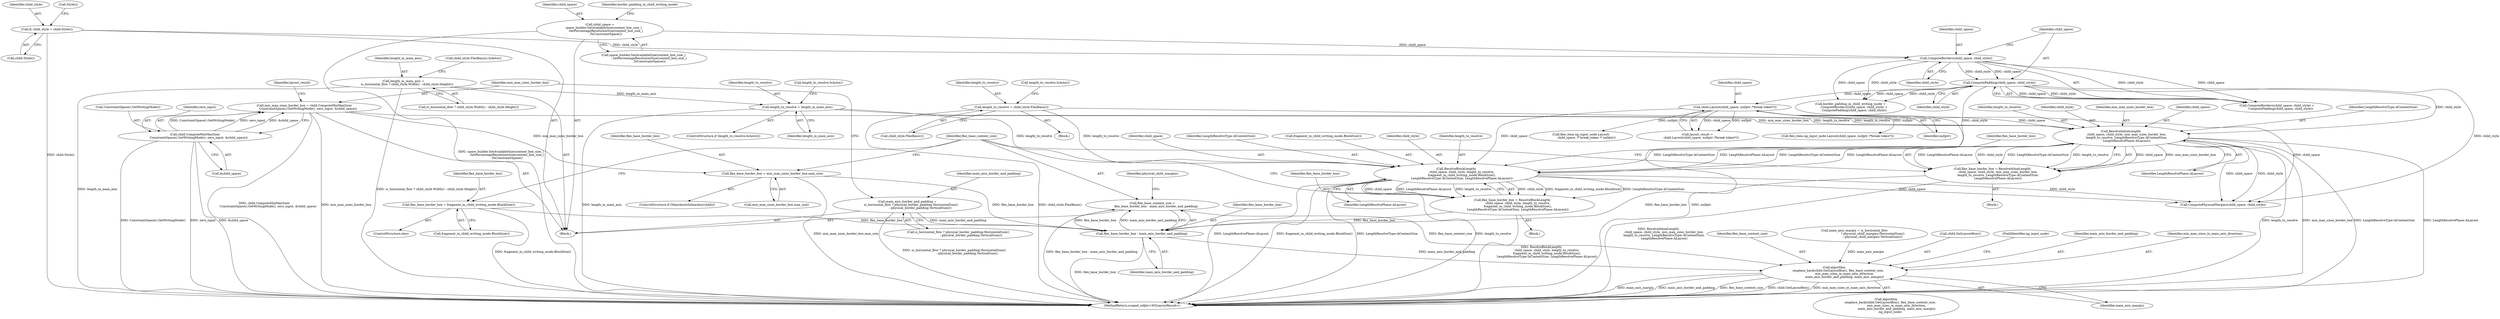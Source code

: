 digraph "0_Chrome_69ec52bd0b32622770a25952386596ccb4ad6434@API" {
"1000284" [label="(Call,flex_base_content_size =\n        flex_base_border_box - main_axis_border_and_padding)"];
"1000286" [label="(Call,flex_base_border_box - main_axis_border_and_padding)"];
"1000236" [label="(Call,flex_base_border_box = min_max_sizes_border_box.max_size)"];
"1000206" [label="(Call,min_max_sizes_border_box = child.ComputeMinMaxSize(\n        ConstraintSpace().GetWritingMode(), zero_input, &child_space))"];
"1000208" [label="(Call,child.ComputeMinMaxSize(\n        ConstraintSpace().GetWritingMode(), zero_input, &child_space))"];
"1000274" [label="(Call,flex_base_border_box = ResolveBlockLength(\n            child_space, child_style, length_to_resolve,\n            fragment_in_child_writing_mode.BlockSize(),\n            LengthResolveType::kContentSize, LengthResolvePhase::kLayout))"];
"1000276" [label="(Call,ResolveBlockLength(\n            child_space, child_style, length_to_resolve,\n            fragment_in_child_writing_mode.BlockSize(),\n            LengthResolveType::kContentSize, LengthResolvePhase::kLayout))"];
"1000216" [label="(Call,child.Layout(child_space, nullptr /*break token*/))"];
"1000193" [label="(Call,ComputePadding(child_space, child_style))"];
"1000190" [label="(Call,ComputeBorders(child_space, child_style))"];
"1000183" [label="(Call,child_space =\n        space_builder.SetAvailableSize(content_box_size_)\n            .SetPercentageResolutionSize(content_box_size_)\n            .ToConstraintSpace())"];
"1000173" [label="(Call,& child_style = child.Style())"];
"1000253" [label="(Call,length_to_resolve = length_in_main_axis)"];
"1000222" [label="(Call,length_in_main_axis =\n        is_horizontal_flow ? child_style.Width() : child_style.Height())"];
"1000248" [label="(Call,length_to_resolve = child_style.FlexBasis())"];
"1000265" [label="(Call,ResolveInlineLength(\n            child_space, child_style, min_max_sizes_border_box,\n            length_to_resolve, LengthResolveType::kContentSize,\n            LengthResolvePhase::kLayout))"];
"1000263" [label="(Call,flex_base_border_box = ResolveInlineLength(\n            child_space, child_style, min_max_sizes_border_box,\n            length_to_resolve, LengthResolveType::kContentSize,\n            LengthResolvePhase::kLayout))"];
"1000242" [label="(Call,flex_base_border_box = fragment_in_child_writing_mode.BlockSize())"];
"1000198" [label="(Call,main_axis_border_and_padding =\n        is_horizontal_flow ? physical_border_padding.HorizontalSum()\n                           : physical_border_padding.VerticalSum())"];
"1000305" [label="(Call,algorithm\n        .emplace_back(child.GetLayoutBox(), flex_base_content_size,\n                      min_max_sizes_in_main_axis_direction,\n                      main_axis_border_and_padding, main_axis_margin))"];
"1000307" [label="(Identifier,flex_base_content_size)"];
"1000193" [label="(Call,ComputePadding(child_space, child_style))"];
"1000287" [label="(Identifier,flex_base_border_box)"];
"1000277" [label="(Identifier,child_space)"];
"1000184" [label="(Identifier,child_space)"];
"1000233" [label="(ControlStructure,if (MainAxisIsInlineAxis(child)))"];
"1000254" [label="(Identifier,length_to_resolve)"];
"1000269" [label="(Identifier,length_to_resolve)"];
"1000243" [label="(Identifier,flex_base_border_box)"];
"1000448" [label="(Call,flex_item.ng_input_node.Layout(child_space, nullptr /*break token*/))"];
"1000210" [label="(Identifier,zero_input)"];
"1000194" [label="(Identifier,child_space)"];
"1000218" [label="(Identifier,nullptr)"];
"1000223" [label="(Identifier,length_in_main_axis)"];
"1000296" [label="(Call,main_axis_margin = is_horizontal_flow\n                                      ? physical_child_margins.HorizontalSum()\n                                      : physical_child_margins.VerticalSum())"];
"1000242" [label="(Call,flex_base_border_box = fragment_in_child_writing_mode.BlockSize())"];
"1000262" [label="(Block,)"];
"1000255" [label="(Identifier,length_in_main_axis)"];
"1000590" [label="(Call,flex_item.ng_input_node.Layout(\n            child_space, /* break_token */ nullptr))"];
"1000188" [label="(Identifier,border_padding_in_child_writing_mode)"];
"1000187" [label="(Call,border_padding_in_child_writing_mode =\n        ComputeBorders(child_space, child_style) +\n        ComputePadding(child_space, child_style))"];
"1000200" [label="(Call,is_horizontal_flow ? physical_border_padding.HorizontalSum()\n                           : physical_border_padding.VerticalSum())"];
"1000267" [label="(Identifier,child_style)"];
"1000183" [label="(Call,child_space =\n        space_builder.SetAvailableSize(content_box_size_)\n            .SetPercentageResolutionSize(content_box_size_)\n            .ToConstraintSpace())"];
"1000215" [label="(Identifier,layout_result)"];
"1000244" [label="(Call,fragment_in_child_writing_mode.BlockSize())"];
"1000281" [label="(Identifier,LengthResolveType::kContentSize)"];
"1000251" [label="(ControlStructure,if (length_to_resolve.IsAuto()))"];
"1000217" [label="(Identifier,child_space)"];
"1000274" [label="(Call,flex_base_border_box = ResolveBlockLength(\n            child_space, child_style, length_to_resolve,\n            fragment_in_child_writing_mode.BlockSize(),\n            LengthResolveType::kContentSize, LengthResolvePhase::kLayout))"];
"1000174" [label="(Identifier,child_style)"];
"1000248" [label="(Call,length_to_resolve = child_style.FlexBasis())"];
"1000288" [label="(Identifier,main_axis_border_and_padding)"];
"1000214" [label="(Call,layout_result =\n        child.Layout(child_space, nullptr /*break token*/))"];
"1000258" [label="(Call,length_to_resolve.IsAuto())"];
"1000273" [label="(Block,)"];
"1000268" [label="(Identifier,min_max_sizes_border_box)"];
"1000198" [label="(Call,main_axis_border_and_padding =\n        is_horizontal_flow ? physical_border_padding.HorizontalSum()\n                           : physical_border_padding.VerticalSum())"];
"1000306" [label="(Call,child.GetLayoutBox())"];
"1000224" [label="(Call,is_horizontal_flow ? child_style.Width() : child_style.Height())"];
"1000241" [label="(ControlStructure,else)"];
"1000175" [label="(Call,child.Style())"];
"1000178" [label="(Call,Style())"];
"1000311" [label="(FieldIdentifier,ng_input_node)"];
"1000304" [label="(Call,algorithm\n        .emplace_back(child.GetLayoutBox(), flex_base_content_size,\n                      min_max_sizes_in_main_axis_direction,\n                      main_axis_border_and_padding, main_axis_margin)\n        .ng_input_node)"];
"1000292" [label="(Call,ComputePhysicalMargins(child_space, child_style))"];
"1000266" [label="(Identifier,child_space)"];
"1000275" [label="(Identifier,flex_base_border_box)"];
"1000270" [label="(Identifier,LengthResolveType::kContentSize)"];
"1000284" [label="(Call,flex_base_content_size =\n        flex_base_border_box - main_axis_border_and_padding)"];
"1000610" [label="(MethodReturn,scoped_refptr<NGLayoutResult>)"];
"1000286" [label="(Call,flex_base_border_box - main_axis_border_and_padding)"];
"1000173" [label="(Call,& child_style = child.Style())"];
"1000222" [label="(Call,length_in_main_axis =\n        is_horizontal_flow ? child_style.Width() : child_style.Height())"];
"1000236" [label="(Call,flex_base_border_box = min_max_sizes_border_box.max_size)"];
"1000280" [label="(Call,fragment_in_child_writing_mode.BlockSize())"];
"1000309" [label="(Identifier,main_axis_border_and_padding)"];
"1000265" [label="(Call,ResolveInlineLength(\n            child_space, child_style, min_max_sizes_border_box,\n            length_to_resolve, LengthResolveType::kContentSize,\n            LengthResolvePhase::kLayout))"];
"1000252" [label="(Call,length_to_resolve.IsAuto())"];
"1000305" [label="(Call,algorithm\n        .emplace_back(child.GetLayoutBox(), flex_base_content_size,\n                      min_max_sizes_in_main_axis_direction,\n                      main_axis_border_and_padding, main_axis_margin))"];
"1000192" [label="(Identifier,child_style)"];
"1000195" [label="(Identifier,child_style)"];
"1000249" [label="(Identifier,length_to_resolve)"];
"1000278" [label="(Identifier,child_style)"];
"1000279" [label="(Identifier,length_to_resolve)"];
"1000271" [label="(Identifier,LengthResolvePhase::kLayout)"];
"1000237" [label="(Identifier,flex_base_border_box)"];
"1000209" [label="(Call,ConstraintSpace().GetWritingMode())"];
"1000246" [label="(Block,)"];
"1000206" [label="(Call,min_max_sizes_border_box = child.ComputeMinMaxSize(\n        ConstraintSpace().GetWritingMode(), zero_input, &child_space))"];
"1000285" [label="(Identifier,flex_base_content_size)"];
"1000207" [label="(Identifier,min_max_sizes_border_box)"];
"1000185" [label="(Call,space_builder.SetAvailableSize(content_box_size_)\n            .SetPercentageResolutionSize(content_box_size_)\n            .ToConstraintSpace())"];
"1000238" [label="(Call,min_max_sizes_border_box.max_size)"];
"1000250" [label="(Call,child_style.FlexBasis())"];
"1000308" [label="(Identifier,min_max_sizes_in_main_axis_direction)"];
"1000211" [label="(Call,&child_space)"];
"1000253" [label="(Call,length_to_resolve = length_in_main_axis)"];
"1000291" [label="(Identifier,physical_child_margins)"];
"1000208" [label="(Call,child.ComputeMinMaxSize(\n        ConstraintSpace().GetWritingMode(), zero_input, &child_space))"];
"1000189" [label="(Call,ComputeBorders(child_space, child_style) +\n        ComputePadding(child_space, child_style))"];
"1000276" [label="(Call,ResolveBlockLength(\n            child_space, child_style, length_to_resolve,\n            fragment_in_child_writing_mode.BlockSize(),\n            LengthResolveType::kContentSize, LengthResolvePhase::kLayout))"];
"1000282" [label="(Identifier,LengthResolvePhase::kLayout)"];
"1000216" [label="(Call,child.Layout(child_space, nullptr /*break token*/))"];
"1000163" [label="(Block,)"];
"1000264" [label="(Identifier,flex_base_border_box)"];
"1000190" [label="(Call,ComputeBorders(child_space, child_style))"];
"1000310" [label="(Identifier,main_axis_margin)"];
"1000191" [label="(Identifier,child_space)"];
"1000263" [label="(Call,flex_base_border_box = ResolveInlineLength(\n            child_space, child_style, min_max_sizes_border_box,\n            length_to_resolve, LengthResolveType::kContentSize,\n            LengthResolvePhase::kLayout))"];
"1000199" [label="(Identifier,main_axis_border_and_padding)"];
"1000230" [label="(Call,child_style.FlexBasis().IsAuto())"];
"1000284" -> "1000163"  [label="AST: "];
"1000284" -> "1000286"  [label="CFG: "];
"1000285" -> "1000284"  [label="AST: "];
"1000286" -> "1000284"  [label="AST: "];
"1000291" -> "1000284"  [label="CFG: "];
"1000284" -> "1000610"  [label="DDG: flex_base_border_box - main_axis_border_and_padding"];
"1000286" -> "1000284"  [label="DDG: flex_base_border_box"];
"1000286" -> "1000284"  [label="DDG: main_axis_border_and_padding"];
"1000284" -> "1000305"  [label="DDG: flex_base_content_size"];
"1000286" -> "1000288"  [label="CFG: "];
"1000287" -> "1000286"  [label="AST: "];
"1000288" -> "1000286"  [label="AST: "];
"1000286" -> "1000610"  [label="DDG: flex_base_border_box"];
"1000236" -> "1000286"  [label="DDG: flex_base_border_box"];
"1000274" -> "1000286"  [label="DDG: flex_base_border_box"];
"1000263" -> "1000286"  [label="DDG: flex_base_border_box"];
"1000242" -> "1000286"  [label="DDG: flex_base_border_box"];
"1000198" -> "1000286"  [label="DDG: main_axis_border_and_padding"];
"1000286" -> "1000305"  [label="DDG: main_axis_border_and_padding"];
"1000236" -> "1000233"  [label="AST: "];
"1000236" -> "1000238"  [label="CFG: "];
"1000237" -> "1000236"  [label="AST: "];
"1000238" -> "1000236"  [label="AST: "];
"1000285" -> "1000236"  [label="CFG: "];
"1000236" -> "1000610"  [label="DDG: min_max_sizes_border_box.max_size"];
"1000206" -> "1000236"  [label="DDG: min_max_sizes_border_box"];
"1000206" -> "1000163"  [label="AST: "];
"1000206" -> "1000208"  [label="CFG: "];
"1000207" -> "1000206"  [label="AST: "];
"1000208" -> "1000206"  [label="AST: "];
"1000215" -> "1000206"  [label="CFG: "];
"1000206" -> "1000610"  [label="DDG: child.ComputeMinMaxSize(\n        ConstraintSpace().GetWritingMode(), zero_input, &child_space)"];
"1000206" -> "1000610"  [label="DDG: min_max_sizes_border_box"];
"1000208" -> "1000206"  [label="DDG: ConstraintSpace().GetWritingMode()"];
"1000208" -> "1000206"  [label="DDG: zero_input"];
"1000208" -> "1000206"  [label="DDG: &child_space"];
"1000206" -> "1000265"  [label="DDG: min_max_sizes_border_box"];
"1000208" -> "1000211"  [label="CFG: "];
"1000209" -> "1000208"  [label="AST: "];
"1000210" -> "1000208"  [label="AST: "];
"1000211" -> "1000208"  [label="AST: "];
"1000208" -> "1000610"  [label="DDG: ConstraintSpace().GetWritingMode()"];
"1000208" -> "1000610"  [label="DDG: zero_input"];
"1000208" -> "1000610"  [label="DDG: &child_space"];
"1000274" -> "1000273"  [label="AST: "];
"1000274" -> "1000276"  [label="CFG: "];
"1000275" -> "1000274"  [label="AST: "];
"1000276" -> "1000274"  [label="AST: "];
"1000285" -> "1000274"  [label="CFG: "];
"1000274" -> "1000610"  [label="DDG: ResolveBlockLength(\n            child_space, child_style, length_to_resolve,\n            fragment_in_child_writing_mode.BlockSize(),\n            LengthResolveType::kContentSize, LengthResolvePhase::kLayout)"];
"1000276" -> "1000274"  [label="DDG: child_style"];
"1000276" -> "1000274"  [label="DDG: fragment_in_child_writing_mode.BlockSize()"];
"1000276" -> "1000274"  [label="DDG: LengthResolveType::kContentSize"];
"1000276" -> "1000274"  [label="DDG: child_space"];
"1000276" -> "1000274"  [label="DDG: LengthResolvePhase::kLayout"];
"1000276" -> "1000274"  [label="DDG: length_to_resolve"];
"1000276" -> "1000282"  [label="CFG: "];
"1000277" -> "1000276"  [label="AST: "];
"1000278" -> "1000276"  [label="AST: "];
"1000279" -> "1000276"  [label="AST: "];
"1000280" -> "1000276"  [label="AST: "];
"1000281" -> "1000276"  [label="AST: "];
"1000282" -> "1000276"  [label="AST: "];
"1000276" -> "1000610"  [label="DDG: LengthResolvePhase::kLayout"];
"1000276" -> "1000610"  [label="DDG: fragment_in_child_writing_mode.BlockSize()"];
"1000276" -> "1000610"  [label="DDG: LengthResolveType::kContentSize"];
"1000276" -> "1000610"  [label="DDG: length_to_resolve"];
"1000276" -> "1000265"  [label="DDG: LengthResolveType::kContentSize"];
"1000276" -> "1000265"  [label="DDG: LengthResolvePhase::kLayout"];
"1000216" -> "1000276"  [label="DDG: child_space"];
"1000193" -> "1000276"  [label="DDG: child_style"];
"1000253" -> "1000276"  [label="DDG: length_to_resolve"];
"1000248" -> "1000276"  [label="DDG: length_to_resolve"];
"1000265" -> "1000276"  [label="DDG: LengthResolveType::kContentSize"];
"1000265" -> "1000276"  [label="DDG: LengthResolvePhase::kLayout"];
"1000276" -> "1000292"  [label="DDG: child_space"];
"1000276" -> "1000292"  [label="DDG: child_style"];
"1000216" -> "1000214"  [label="AST: "];
"1000216" -> "1000218"  [label="CFG: "];
"1000217" -> "1000216"  [label="AST: "];
"1000218" -> "1000216"  [label="AST: "];
"1000214" -> "1000216"  [label="CFG: "];
"1000216" -> "1000610"  [label="DDG: nullptr"];
"1000216" -> "1000214"  [label="DDG: child_space"];
"1000216" -> "1000214"  [label="DDG: nullptr"];
"1000193" -> "1000216"  [label="DDG: child_space"];
"1000216" -> "1000265"  [label="DDG: child_space"];
"1000216" -> "1000292"  [label="DDG: child_space"];
"1000216" -> "1000448"  [label="DDG: nullptr"];
"1000216" -> "1000590"  [label="DDG: nullptr"];
"1000193" -> "1000189"  [label="AST: "];
"1000193" -> "1000195"  [label="CFG: "];
"1000194" -> "1000193"  [label="AST: "];
"1000195" -> "1000193"  [label="AST: "];
"1000189" -> "1000193"  [label="CFG: "];
"1000193" -> "1000187"  [label="DDG: child_space"];
"1000193" -> "1000187"  [label="DDG: child_style"];
"1000193" -> "1000189"  [label="DDG: child_space"];
"1000193" -> "1000189"  [label="DDG: child_style"];
"1000190" -> "1000193"  [label="DDG: child_space"];
"1000190" -> "1000193"  [label="DDG: child_style"];
"1000193" -> "1000265"  [label="DDG: child_style"];
"1000193" -> "1000292"  [label="DDG: child_style"];
"1000190" -> "1000189"  [label="AST: "];
"1000190" -> "1000192"  [label="CFG: "];
"1000191" -> "1000190"  [label="AST: "];
"1000192" -> "1000190"  [label="AST: "];
"1000194" -> "1000190"  [label="CFG: "];
"1000190" -> "1000187"  [label="DDG: child_space"];
"1000190" -> "1000187"  [label="DDG: child_style"];
"1000190" -> "1000189"  [label="DDG: child_space"];
"1000190" -> "1000189"  [label="DDG: child_style"];
"1000183" -> "1000190"  [label="DDG: child_space"];
"1000173" -> "1000190"  [label="DDG: child_style"];
"1000183" -> "1000163"  [label="AST: "];
"1000183" -> "1000185"  [label="CFG: "];
"1000184" -> "1000183"  [label="AST: "];
"1000185" -> "1000183"  [label="AST: "];
"1000188" -> "1000183"  [label="CFG: "];
"1000183" -> "1000610"  [label="DDG: space_builder.SetAvailableSize(content_box_size_)\n            .SetPercentageResolutionSize(content_box_size_)\n            .ToConstraintSpace()"];
"1000173" -> "1000163"  [label="AST: "];
"1000173" -> "1000175"  [label="CFG: "];
"1000174" -> "1000173"  [label="AST: "];
"1000175" -> "1000173"  [label="AST: "];
"1000178" -> "1000173"  [label="CFG: "];
"1000173" -> "1000610"  [label="DDG: child.Style()"];
"1000253" -> "1000251"  [label="AST: "];
"1000253" -> "1000255"  [label="CFG: "];
"1000254" -> "1000253"  [label="AST: "];
"1000255" -> "1000253"  [label="AST: "];
"1000258" -> "1000253"  [label="CFG: "];
"1000253" -> "1000610"  [label="DDG: length_in_main_axis"];
"1000222" -> "1000253"  [label="DDG: length_in_main_axis"];
"1000253" -> "1000265"  [label="DDG: length_to_resolve"];
"1000222" -> "1000163"  [label="AST: "];
"1000222" -> "1000224"  [label="CFG: "];
"1000223" -> "1000222"  [label="AST: "];
"1000224" -> "1000222"  [label="AST: "];
"1000230" -> "1000222"  [label="CFG: "];
"1000222" -> "1000610"  [label="DDG: length_in_main_axis"];
"1000222" -> "1000610"  [label="DDG: is_horizontal_flow ? child_style.Width() : child_style.Height()"];
"1000248" -> "1000246"  [label="AST: "];
"1000248" -> "1000250"  [label="CFG: "];
"1000249" -> "1000248"  [label="AST: "];
"1000250" -> "1000248"  [label="AST: "];
"1000252" -> "1000248"  [label="CFG: "];
"1000248" -> "1000610"  [label="DDG: child_style.FlexBasis()"];
"1000248" -> "1000265"  [label="DDG: length_to_resolve"];
"1000265" -> "1000263"  [label="AST: "];
"1000265" -> "1000271"  [label="CFG: "];
"1000266" -> "1000265"  [label="AST: "];
"1000267" -> "1000265"  [label="AST: "];
"1000268" -> "1000265"  [label="AST: "];
"1000269" -> "1000265"  [label="AST: "];
"1000270" -> "1000265"  [label="AST: "];
"1000271" -> "1000265"  [label="AST: "];
"1000263" -> "1000265"  [label="CFG: "];
"1000265" -> "1000610"  [label="DDG: length_to_resolve"];
"1000265" -> "1000610"  [label="DDG: min_max_sizes_border_box"];
"1000265" -> "1000610"  [label="DDG: LengthResolveType::kContentSize"];
"1000265" -> "1000610"  [label="DDG: LengthResolvePhase::kLayout"];
"1000265" -> "1000263"  [label="DDG: child_space"];
"1000265" -> "1000263"  [label="DDG: min_max_sizes_border_box"];
"1000265" -> "1000263"  [label="DDG: LengthResolvePhase::kLayout"];
"1000265" -> "1000263"  [label="DDG: child_style"];
"1000265" -> "1000263"  [label="DDG: LengthResolveType::kContentSize"];
"1000265" -> "1000263"  [label="DDG: length_to_resolve"];
"1000265" -> "1000292"  [label="DDG: child_space"];
"1000265" -> "1000292"  [label="DDG: child_style"];
"1000263" -> "1000262"  [label="AST: "];
"1000264" -> "1000263"  [label="AST: "];
"1000285" -> "1000263"  [label="CFG: "];
"1000263" -> "1000610"  [label="DDG: ResolveInlineLength(\n            child_space, child_style, min_max_sizes_border_box,\n            length_to_resolve, LengthResolveType::kContentSize,\n            LengthResolvePhase::kLayout)"];
"1000242" -> "1000241"  [label="AST: "];
"1000242" -> "1000244"  [label="CFG: "];
"1000243" -> "1000242"  [label="AST: "];
"1000244" -> "1000242"  [label="AST: "];
"1000285" -> "1000242"  [label="CFG: "];
"1000242" -> "1000610"  [label="DDG: fragment_in_child_writing_mode.BlockSize()"];
"1000198" -> "1000163"  [label="AST: "];
"1000198" -> "1000200"  [label="CFG: "];
"1000199" -> "1000198"  [label="AST: "];
"1000200" -> "1000198"  [label="AST: "];
"1000207" -> "1000198"  [label="CFG: "];
"1000198" -> "1000610"  [label="DDG: is_horizontal_flow ? physical_border_padding.HorizontalSum()\n                           : physical_border_padding.VerticalSum()"];
"1000305" -> "1000304"  [label="AST: "];
"1000305" -> "1000310"  [label="CFG: "];
"1000306" -> "1000305"  [label="AST: "];
"1000307" -> "1000305"  [label="AST: "];
"1000308" -> "1000305"  [label="AST: "];
"1000309" -> "1000305"  [label="AST: "];
"1000310" -> "1000305"  [label="AST: "];
"1000311" -> "1000305"  [label="CFG: "];
"1000305" -> "1000610"  [label="DDG: main_axis_margin"];
"1000305" -> "1000610"  [label="DDG: main_axis_border_and_padding"];
"1000305" -> "1000610"  [label="DDG: flex_base_content_size"];
"1000305" -> "1000610"  [label="DDG: child.GetLayoutBox()"];
"1000305" -> "1000610"  [label="DDG: min_max_sizes_in_main_axis_direction"];
"1000296" -> "1000305"  [label="DDG: main_axis_margin"];
}
